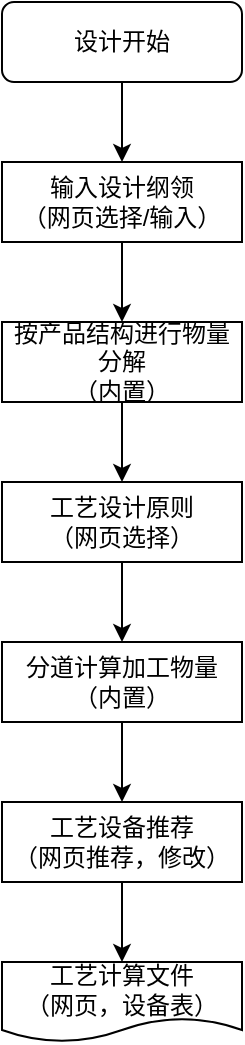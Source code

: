 <mxfile version="12.9.6" type="github">
  <diagram id="dGKBFPYiwpmIOAX59vnf" name="第 1 页">
    <mxGraphModel dx="868" dy="505" grid="1" gridSize="10" guides="1" tooltips="1" connect="1" arrows="1" fold="1" page="1" pageScale="1" pageWidth="1169" pageHeight="827" math="0" shadow="0">
      <root>
        <mxCell id="0" />
        <mxCell id="1" parent="0" />
        <mxCell id="NiqGO4zymzfqbItkf5tZ-1" value="设计开始" style="rounded=1;whiteSpace=wrap;html=1;" vertex="1" parent="1">
          <mxGeometry x="120" y="120" width="120" height="40" as="geometry" />
        </mxCell>
        <mxCell id="NiqGO4zymzfqbItkf5tZ-9" style="edgeStyle=orthogonalEdgeStyle;rounded=0;orthogonalLoop=1;jettySize=auto;html=1;exitX=0.5;exitY=1;exitDx=0;exitDy=0;entryX=0.5;entryY=0;entryDx=0;entryDy=0;" edge="1" parent="1" source="NiqGO4zymzfqbItkf5tZ-2" target="NiqGO4zymzfqbItkf5tZ-3">
          <mxGeometry relative="1" as="geometry" />
        </mxCell>
        <mxCell id="NiqGO4zymzfqbItkf5tZ-2" value="输入设计纲领&lt;br&gt;（网页选择/输入）" style="rounded=0;whiteSpace=wrap;html=1;" vertex="1" parent="1">
          <mxGeometry x="120" y="200" width="120" height="40" as="geometry" />
        </mxCell>
        <mxCell id="NiqGO4zymzfqbItkf5tZ-10" style="edgeStyle=orthogonalEdgeStyle;rounded=0;orthogonalLoop=1;jettySize=auto;html=1;exitX=0.5;exitY=1;exitDx=0;exitDy=0;entryX=0.5;entryY=0;entryDx=0;entryDy=0;" edge="1" parent="1" source="NiqGO4zymzfqbItkf5tZ-3" target="NiqGO4zymzfqbItkf5tZ-4">
          <mxGeometry relative="1" as="geometry" />
        </mxCell>
        <mxCell id="NiqGO4zymzfqbItkf5tZ-3" value="按产品结构进行物量分解&lt;br&gt;（内置）" style="rounded=0;whiteSpace=wrap;html=1;" vertex="1" parent="1">
          <mxGeometry x="120" y="280" width="120" height="40" as="geometry" />
        </mxCell>
        <mxCell id="NiqGO4zymzfqbItkf5tZ-11" style="edgeStyle=orthogonalEdgeStyle;rounded=0;orthogonalLoop=1;jettySize=auto;html=1;exitX=0.5;exitY=1;exitDx=0;exitDy=0;" edge="1" parent="1" source="NiqGO4zymzfqbItkf5tZ-4" target="NiqGO4zymzfqbItkf5tZ-5">
          <mxGeometry relative="1" as="geometry" />
        </mxCell>
        <mxCell id="NiqGO4zymzfqbItkf5tZ-4" value="工艺设计原则&lt;br&gt;（网页选择）" style="rounded=0;whiteSpace=wrap;html=1;" vertex="1" parent="1">
          <mxGeometry x="120" y="360" width="120" height="40" as="geometry" />
        </mxCell>
        <mxCell id="NiqGO4zymzfqbItkf5tZ-12" style="edgeStyle=orthogonalEdgeStyle;rounded=0;orthogonalLoop=1;jettySize=auto;html=1;exitX=0.5;exitY=1;exitDx=0;exitDy=0;entryX=0.5;entryY=0;entryDx=0;entryDy=0;" edge="1" parent="1" source="NiqGO4zymzfqbItkf5tZ-5" target="NiqGO4zymzfqbItkf5tZ-6">
          <mxGeometry relative="1" as="geometry" />
        </mxCell>
        <mxCell id="NiqGO4zymzfqbItkf5tZ-5" value="分道计算加工物量&lt;br&gt;（内置）" style="rounded=0;whiteSpace=wrap;html=1;" vertex="1" parent="1">
          <mxGeometry x="120" y="440" width="120" height="40" as="geometry" />
        </mxCell>
        <mxCell id="NiqGO4zymzfqbItkf5tZ-13" style="edgeStyle=orthogonalEdgeStyle;rounded=0;orthogonalLoop=1;jettySize=auto;html=1;exitX=0.5;exitY=1;exitDx=0;exitDy=0;entryX=0.5;entryY=0;entryDx=0;entryDy=0;" edge="1" parent="1" source="NiqGO4zymzfqbItkf5tZ-6" target="NiqGO4zymzfqbItkf5tZ-7">
          <mxGeometry relative="1" as="geometry" />
        </mxCell>
        <mxCell id="NiqGO4zymzfqbItkf5tZ-6" value="工艺设备推荐&lt;br&gt;（网页推荐，修改）" style="rounded=0;whiteSpace=wrap;html=1;" vertex="1" parent="1">
          <mxGeometry x="120" y="520" width="120" height="40" as="geometry" />
        </mxCell>
        <mxCell id="NiqGO4zymzfqbItkf5tZ-7" value="工艺计算文件&lt;br&gt;（网页，设备表）" style="shape=document;whiteSpace=wrap;html=1;boundedLbl=1;" vertex="1" parent="1">
          <mxGeometry x="120" y="600" width="120" height="40" as="geometry" />
        </mxCell>
        <mxCell id="NiqGO4zymzfqbItkf5tZ-8" value="" style="endArrow=classic;html=1;exitX=0.5;exitY=1;exitDx=0;exitDy=0;entryX=0.5;entryY=0;entryDx=0;entryDy=0;" edge="1" parent="1" source="NiqGO4zymzfqbItkf5tZ-1" target="NiqGO4zymzfqbItkf5tZ-2">
          <mxGeometry width="50" height="50" relative="1" as="geometry">
            <mxPoint x="390" y="280" as="sourcePoint" />
            <mxPoint x="440" y="230" as="targetPoint" />
          </mxGeometry>
        </mxCell>
      </root>
    </mxGraphModel>
  </diagram>
</mxfile>
